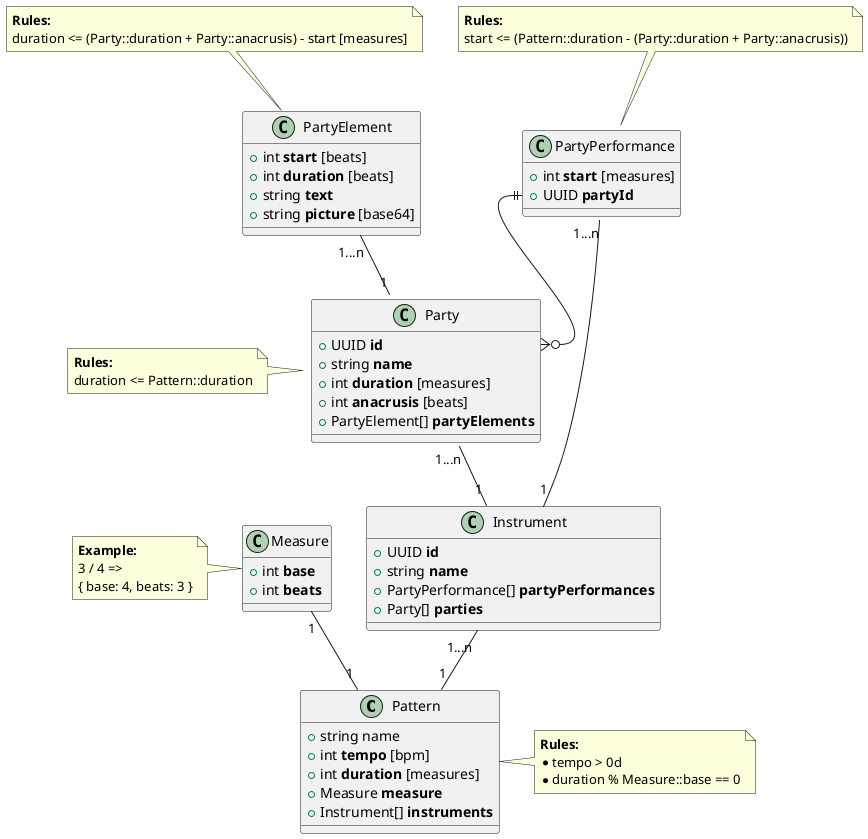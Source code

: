 @startuml

class Pattern {
    + string name
    + int <b>tempo</b> [bpm]
    + int <b>duration</b> [measures]
    + Measure <b>measure
    + Instrument[] <b>instruments
}

note right {
<b>Rules:
* tempo > 0d
* duration % Measure::base == 0
}

class Measure {
    + int <b>base
    + int <b>beats
}

note left {
<b>Example:
3 / 4 =>
{ base: 4, beats: 3 }
}

class Instrument {
    + UUID <b>id
    + string <b>name
    + PartyPerformance[] <b>partyPerformances
    + Party[] <b>parties
}

class Party {
    + UUID <b>id
    + string <b>name
    + int <b>duration</b> [measures]
    + int <b>anacrusis</b> [beats]
    + PartyElement[] <b>partyElements
}

note left {
    <b>Rules:
    duration <= Pattern::duration
}

class PartyPerformance {
    + int <b>start</b> [measures]
    + UUID <b>partyId
}

note top {
    <b>Rules:
    start <= (Pattern::duration - (Party::duration + Party::anacrusis))
}

class PartyElement {
    + int <b>start</b> [beats]
    + int <b>duration</b> [beats]
    + string <b>text</b>
    + string <b>picture</b> [base64]
}

note top {
    <b>Rules:
    duration <= (Party::duration + Party::anacrusis) - start [measures]
}

Measure "1" -- "1" Pattern
Instrument "1...n" -- "1" Pattern
Party "1...n" -- "1" Instrument
PartyElement "1...n" -- "1" Party
PartyPerformance "1...n" -- "1" Instrument
PartyPerformance::partyId ||--o{  Party::id

@enduml
